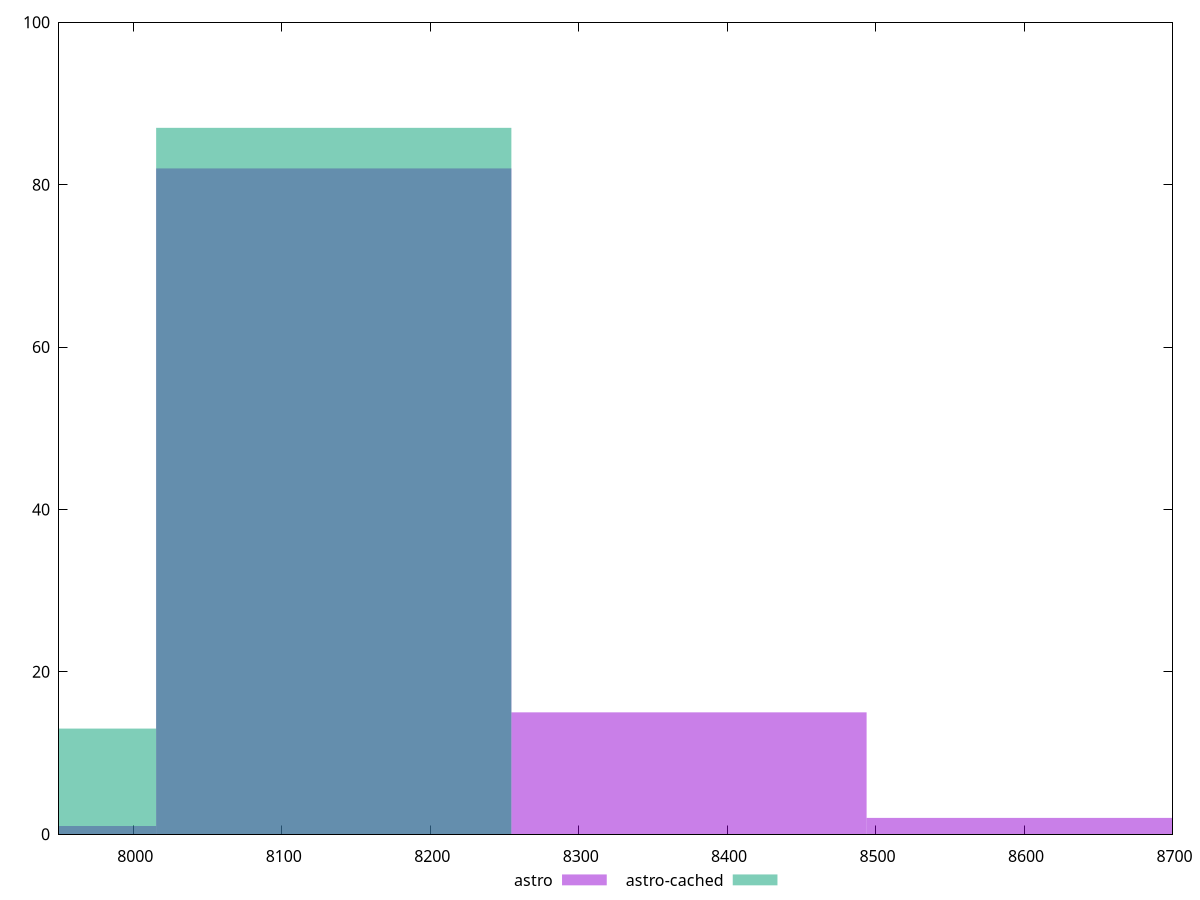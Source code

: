 reset

$astro <<EOF
8613.594740155544 2
8374.328219595667 15
8135.061699035792 82
7895.795178475915 1
EOF

$astroCached <<EOF
8135.061699035792 87
7895.795178475915 13
EOF

set key outside below
set boxwidth 239.26652055987623
set xrange [7950:8700]
set yrange [0:100]
set trange [0:100]
set style fill transparent solid 0.5 noborder
set terminal svg size 640, 500 enhanced background rgb 'white'
set output "reports/report_00033_2021-03-01T14-23-16.841Z/uses-text-compression/comparison/histogram/0_vs_1.svg"

plot $astro title "astro" with boxes, \
     $astroCached title "astro-cached" with boxes

reset
